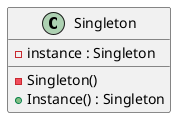 @startuml
class Singleton {
    - instance : Singleton
    - Singleton()
    + Instance() : Singleton
}
@enduml
